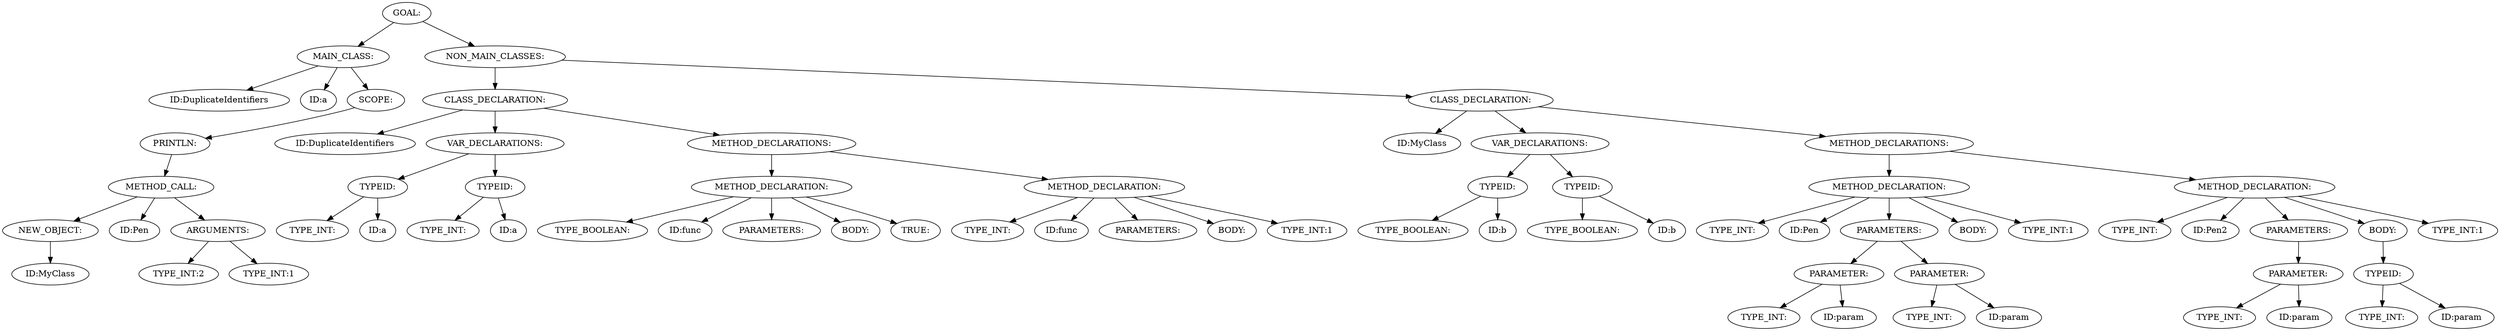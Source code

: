 digraph {
n0 [label="GOAL:"];
n1 [label="MAIN_CLASS:"];
n2 [label="ID:DuplicateIdentifiers"];
n1 -> n2
n3 [label="ID:a"];
n1 -> n3
n4 [label="SCOPE:"];
n5 [label="PRINTLN:"];
n6 [label="METHOD_CALL:"];
n7 [label="NEW_OBJECT:"];
n8 [label="ID:MyClass"];
n7 -> n8
n6 -> n7
n9 [label="ID:Pen"];
n6 -> n9
n10 [label="ARGUMENTS:"];
n11 [label="TYPE_INT:2"];
n10 -> n11
n12 [label="TYPE_INT:1"];
n10 -> n12
n6 -> n10
n5 -> n6
n4 -> n5
n1 -> n4
n0 -> n1
n13 [label="NON_MAIN_CLASSES:"];
n14 [label="CLASS_DECLARATION:"];
n15 [label="ID:DuplicateIdentifiers"];
n14 -> n15
n16 [label="VAR_DECLARATIONS:"];
n17 [label="TYPEID:"];
n18 [label="TYPE_INT:"];
n17 -> n18
n19 [label="ID:a"];
n17 -> n19
n16 -> n17
n20 [label="TYPEID:"];
n21 [label="TYPE_INT:"];
n20 -> n21
n22 [label="ID:a"];
n20 -> n22
n16 -> n20
n14 -> n16
n23 [label="METHOD_DECLARATIONS:"];
n24 [label="METHOD_DECLARATION:"];
n25 [label="TYPE_BOOLEAN:"];
n24 -> n25
n26 [label="ID:func"];
n24 -> n26
n27 [label="PARAMETERS:"];
n24 -> n27
n28 [label="BODY:"];
n24 -> n28
n29 [label="TRUE:"];
n24 -> n29
n23 -> n24
n30 [label="METHOD_DECLARATION:"];
n31 [label="TYPE_INT:"];
n30 -> n31
n32 [label="ID:func"];
n30 -> n32
n33 [label="PARAMETERS:"];
n30 -> n33
n34 [label="BODY:"];
n30 -> n34
n35 [label="TYPE_INT:1"];
n30 -> n35
n23 -> n30
n14 -> n23
n13 -> n14
n36 [label="CLASS_DECLARATION:"];
n37 [label="ID:MyClass"];
n36 -> n37
n38 [label="VAR_DECLARATIONS:"];
n39 [label="TYPEID:"];
n40 [label="TYPE_BOOLEAN:"];
n39 -> n40
n41 [label="ID:b"];
n39 -> n41
n38 -> n39
n42 [label="TYPEID:"];
n43 [label="TYPE_BOOLEAN:"];
n42 -> n43
n44 [label="ID:b"];
n42 -> n44
n38 -> n42
n36 -> n38
n45 [label="METHOD_DECLARATIONS:"];
n46 [label="METHOD_DECLARATION:"];
n47 [label="TYPE_INT:"];
n46 -> n47
n48 [label="ID:Pen"];
n46 -> n48
n49 [label="PARAMETERS:"];
n50 [label="PARAMETER:"];
n51 [label="TYPE_INT:"];
n50 -> n51
n52 [label="ID:param"];
n50 -> n52
n49 -> n50
n53 [label="PARAMETER:"];
n54 [label="TYPE_INT:"];
n53 -> n54
n55 [label="ID:param"];
n53 -> n55
n49 -> n53
n46 -> n49
n56 [label="BODY:"];
n46 -> n56
n57 [label="TYPE_INT:1"];
n46 -> n57
n45 -> n46
n58 [label="METHOD_DECLARATION:"];
n59 [label="TYPE_INT:"];
n58 -> n59
n60 [label="ID:Pen2"];
n58 -> n60
n61 [label="PARAMETERS:"];
n62 [label="PARAMETER:"];
n63 [label="TYPE_INT:"];
n62 -> n63
n64 [label="ID:param"];
n62 -> n64
n61 -> n62
n58 -> n61
n65 [label="BODY:"];
n66 [label="TYPEID:"];
n67 [label="TYPE_INT:"];
n66 -> n67
n68 [label="ID:param"];
n66 -> n68
n65 -> n66
n58 -> n65
n69 [label="TYPE_INT:1"];
n58 -> n69
n45 -> n58
n36 -> n45
n13 -> n36
n0 -> n13
}
